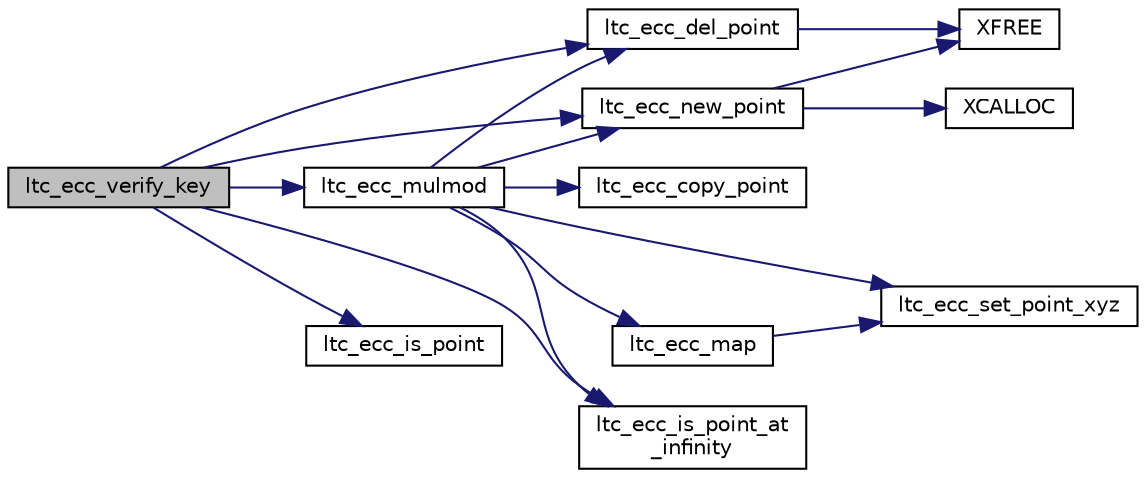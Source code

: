 digraph "ltc_ecc_verify_key"
{
 // LATEX_PDF_SIZE
  edge [fontname="Helvetica",fontsize="10",labelfontname="Helvetica",labelfontsize="10"];
  node [fontname="Helvetica",fontsize="10",shape=record];
  rankdir="LR";
  Node828 [label="ltc_ecc_verify_key",height=0.2,width=0.4,color="black", fillcolor="grey75", style="filled", fontcolor="black",tooltip="Verify a key according to ANSI spec."];
  Node828 -> Node829 [color="midnightblue",fontsize="10",style="solid",fontname="Helvetica"];
  Node829 [label="ltc_ecc_del_point",height=0.2,width=0.4,color="black", fillcolor="white", style="filled",URL="$tomcrypt__private_8h.html#a4cef83a7c070c94ff78d4df10a7b624f",tooltip="Free an ECC point from memory."];
  Node829 -> Node830 [color="midnightblue",fontsize="10",style="solid",fontname="Helvetica"];
  Node830 [label="XFREE",height=0.2,width=0.4,color="black", fillcolor="white", style="filled",URL="$tomcrypt__cfg_8h.html#a260d66fc0690e0502cf3bfe7b5244b75",tooltip=" "];
  Node828 -> Node831 [color="midnightblue",fontsize="10",style="solid",fontname="Helvetica"];
  Node831 [label="ltc_ecc_is_point",height=0.2,width=0.4,color="black", fillcolor="white", style="filled",URL="$tomcrypt__private_8h.html#affd37f56571ffc28d2c2687a76014b11",tooltip="Returns whether [x,y] is a point on curve defined by dp."];
  Node828 -> Node832 [color="midnightblue",fontsize="10",style="solid",fontname="Helvetica"];
  Node832 [label="ltc_ecc_is_point_at\l_infinity",height=0.2,width=0.4,color="black", fillcolor="white", style="filled",URL="$tomcrypt__private_8h.html#a54a2d7d30af25ef341a8aca09269177d",tooltip=" "];
  Node828 -> Node833 [color="midnightblue",fontsize="10",style="solid",fontname="Helvetica"];
  Node833 [label="ltc_ecc_mulmod",height=0.2,width=0.4,color="black", fillcolor="white", style="filled",URL="$tomcrypt__private_8h.html#a818e5e4135d8aa58cf09e502e98ccc90",tooltip="Perform a point multiplication (timing resistant)"];
  Node833 -> Node834 [color="midnightblue",fontsize="10",style="solid",fontname="Helvetica"];
  Node834 [label="ltc_ecc_copy_point",height=0.2,width=0.4,color="black", fillcolor="white", style="filled",URL="$tomcrypt__private_8h.html#a4b36b54e30a0a87aff57a936b386df7f",tooltip=" "];
  Node833 -> Node829 [color="midnightblue",fontsize="10",style="solid",fontname="Helvetica"];
  Node833 -> Node832 [color="midnightblue",fontsize="10",style="solid",fontname="Helvetica"];
  Node833 -> Node835 [color="midnightblue",fontsize="10",style="solid",fontname="Helvetica"];
  Node835 [label="ltc_ecc_map",height=0.2,width=0.4,color="black", fillcolor="white", style="filled",URL="$tomcrypt__private_8h.html#af9f9d49f05241e41e2f8660afdaf7dac",tooltip="Map a projective jacbobian point back to affine space."];
  Node835 -> Node836 [color="midnightblue",fontsize="10",style="solid",fontname="Helvetica"];
  Node836 [label="ltc_ecc_set_point_xyz",height=0.2,width=0.4,color="black", fillcolor="white", style="filled",URL="$tomcrypt__private_8h.html#adc0366a4a0c272b7594bcea0d8fe7ccb",tooltip=" "];
  Node833 -> Node837 [color="midnightblue",fontsize="10",style="solid",fontname="Helvetica"];
  Node837 [label="ltc_ecc_new_point",height=0.2,width=0.4,color="black", fillcolor="white", style="filled",URL="$tomcrypt__private_8h.html#a532af6ef2d0f6d1d8cd79e5f81e87cf8",tooltip="Allocate a new ECC point."];
  Node837 -> Node838 [color="midnightblue",fontsize="10",style="solid",fontname="Helvetica"];
  Node838 [label="XCALLOC",height=0.2,width=0.4,color="black", fillcolor="white", style="filled",URL="$tomcrypt__cfg_8h.html#a151dda14cd7acae31eaf1102b0cc0685",tooltip=" "];
  Node837 -> Node830 [color="midnightblue",fontsize="10",style="solid",fontname="Helvetica"];
  Node833 -> Node836 [color="midnightblue",fontsize="10",style="solid",fontname="Helvetica"];
  Node828 -> Node837 [color="midnightblue",fontsize="10",style="solid",fontname="Helvetica"];
}
